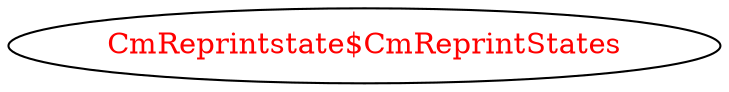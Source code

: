 digraph dependencyGraph {
 concentrate=true;
 ranksep="2.0";
 rankdir="LR"; 
 splines="ortho";
"CmReprintstate$CmReprintStates" [fontcolor="red"];
}